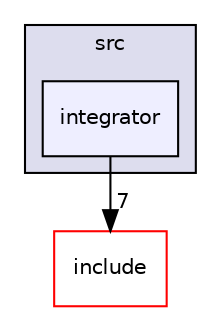 digraph "/home/runner/work/pimd_qmcf/pimd_qmcf/src/integrator" {
  compound=true
  node [ fontsize="10", fontname="Helvetica"];
  edge [ labelfontsize="10", labelfontname="Helvetica"];
  subgraph clusterdir_68267d1309a1af8e8297ef4c3efbcdba {
    graph [ bgcolor="#ddddee", pencolor="black", label="src" fontname="Helvetica", fontsize="10", URL="dir_68267d1309a1af8e8297ef4c3efbcdba.html"]
  dir_b91c8ec7ca8417b106f5dff5fa84a9eb [shape=box, label="integrator", style="filled", fillcolor="#eeeeff", pencolor="black", URL="dir_b91c8ec7ca8417b106f5dff5fa84a9eb.html"];
  }
  dir_d44c64559bbebec7f509842c48db8b23 [shape=box label="include" fillcolor="white" style="filled" color="red" URL="dir_d44c64559bbebec7f509842c48db8b23.html"];
  dir_b91c8ec7ca8417b106f5dff5fa84a9eb->dir_d44c64559bbebec7f509842c48db8b23 [headlabel="7", labeldistance=1.5 headhref="dir_000052_000003.html"];
}

